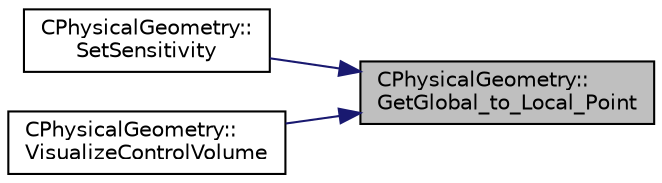 digraph "CPhysicalGeometry::GetGlobal_to_Local_Point"
{
 // LATEX_PDF_SIZE
  edge [fontname="Helvetica",fontsize="10",labelfontname="Helvetica",labelfontsize="10"];
  node [fontname="Helvetica",fontsize="10",shape=record];
  rankdir="RL";
  Node1 [label="CPhysicalGeometry::\lGetGlobal_to_Local_Point",height=0.2,width=0.4,color="black", fillcolor="grey75", style="filled", fontcolor="black",tooltip="Get the local index that correspond with the global numbering index."];
  Node1 -> Node2 [dir="back",color="midnightblue",fontsize="10",style="solid",fontname="Helvetica"];
  Node2 [label="CPhysicalGeometry::\lSetSensitivity",height=0.2,width=0.4,color="black", fillcolor="white", style="filled",URL="$classCPhysicalGeometry.html#ae7f5d10bba7177600265f0d6bae116f3",tooltip="Read the sensitivity from adjoint solution file and store it."];
  Node1 -> Node3 [dir="back",color="midnightblue",fontsize="10",style="solid",fontname="Helvetica"];
  Node3 [label="CPhysicalGeometry::\lVisualizeControlVolume",height=0.2,width=0.4,color="black", fillcolor="white", style="filled",URL="$classCPhysicalGeometry.html#a70c5b970b1349724f4d7d6e229058926",tooltip="Visualize the structure of the control volume(s)."];
}
